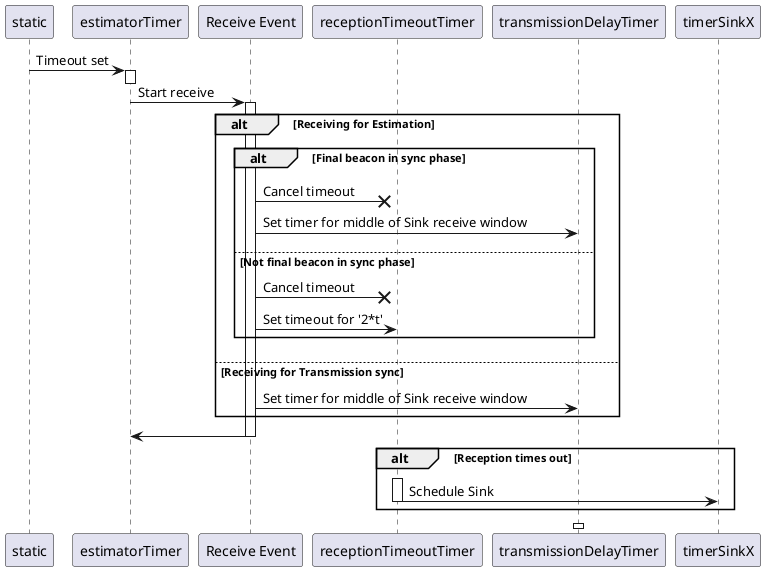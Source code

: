 @startuml
!pragma teoz true
static -> estimatorTimer : Timeout set
activate estimatorTimer
deactivate estimatorTimer
estimatorTimer -> "Receive Event" : Start receive
activate "Receive Event"
alt Receiving for Estimation
    alt Final beacon in sync phase
        "Receive Event" ->x receptionTimeoutTimer : Cancel timeout
        "Receive Event" -> transmissionDelayTimer : Set timer for middle of Sink receive window
    else Not final beacon in sync phase
        "Receive Event" ->x receptionTimeoutTimer : Cancel timeout
        "Receive Event" -> receptionTimeoutTimer : Set timeout for '2*t'
    end
else Receiving for Transmission sync
    "Receive Event" -> transmissionDelayTimer : Set timer for middle of Sink receive window
end
"Receive Event" -> estimatorTimer
deactivate "Receive Event"
alt Reception times out
  activate receptionTimeoutTimer
  receptionTimeoutTimer -> timerSinkX : Schedule Sink
  deactivate receptionTimeoutTimer
end
activate transmissionDelayTimer
deactivate transmissionDelayTimer
@enduml
